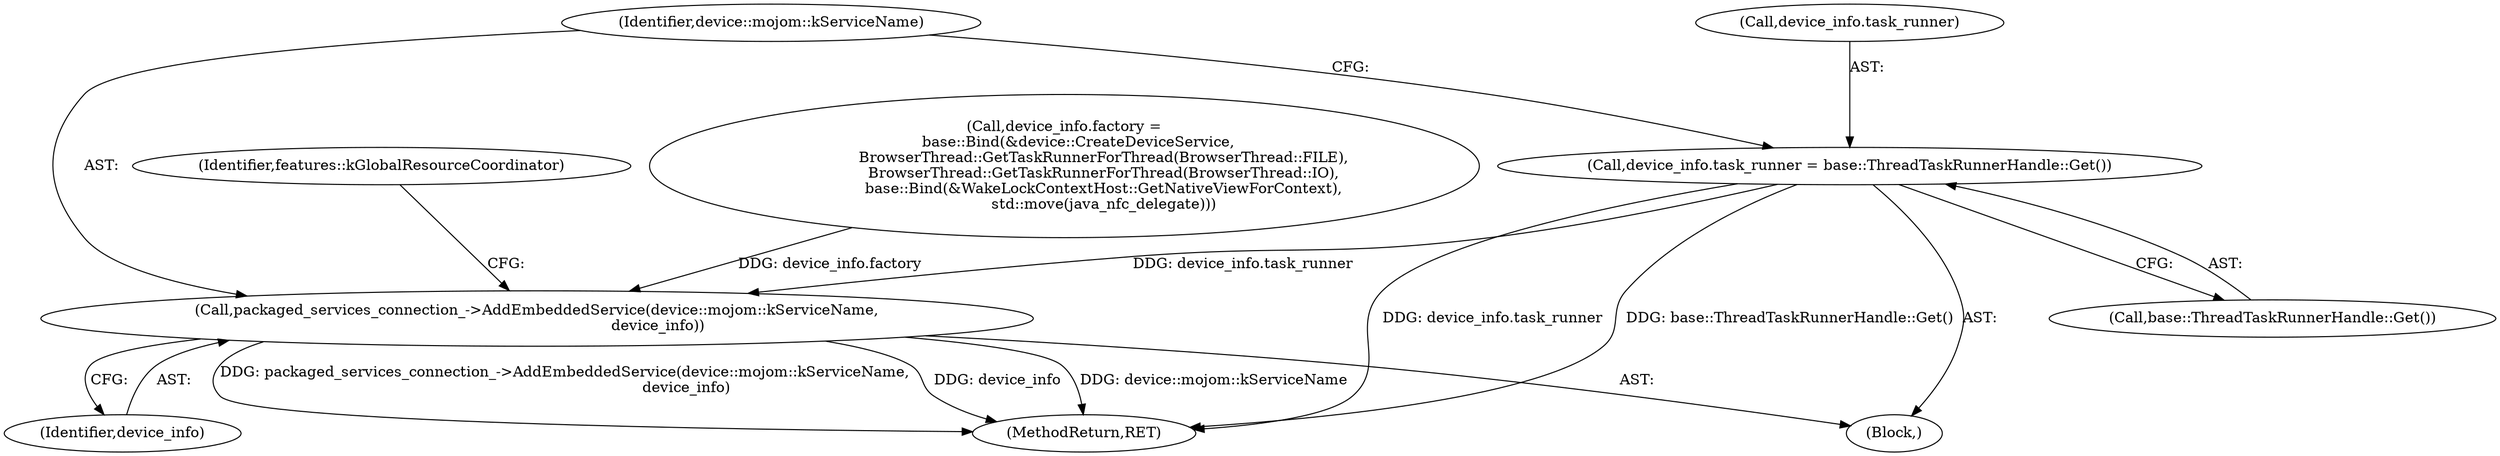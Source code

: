 digraph "0_Chrome_bc1f34b9be509f1404f0bb1ba1947614d5f0bcd1_3@API" {
"1000228" [label="(Call,device_info.task_runner = base::ThreadTaskRunnerHandle::Get())"];
"1000233" [label="(Call,packaged_services_connection_->AddEmbeddedService(device::mojom::kServiceName,\n                                                    device_info))"];
"1000234" [label="(Identifier,device::mojom::kServiceName)"];
"1000235" [label="(Identifier,device_info)"];
"1000331" [label="(MethodReturn,RET)"];
"1000229" [label="(Call,device_info.task_runner)"];
"1000101" [label="(Block,)"];
"1000228" [label="(Call,device_info.task_runner = base::ThreadTaskRunnerHandle::Get())"];
"1000232" [label="(Call,base::ThreadTaskRunnerHandle::Get())"];
"1000238" [label="(Identifier,features::kGlobalResourceCoordinator)"];
"1000212" [label="(Call,device_info.factory =\n      base::Bind(&device::CreateDeviceService,\n                 BrowserThread::GetTaskRunnerForThread(BrowserThread::FILE),\n                 BrowserThread::GetTaskRunnerForThread(BrowserThread::IO),\n                 base::Bind(&WakeLockContextHost::GetNativeViewForContext),\n                 std::move(java_nfc_delegate)))"];
"1000233" [label="(Call,packaged_services_connection_->AddEmbeddedService(device::mojom::kServiceName,\n                                                    device_info))"];
"1000228" -> "1000101"  [label="AST: "];
"1000228" -> "1000232"  [label="CFG: "];
"1000229" -> "1000228"  [label="AST: "];
"1000232" -> "1000228"  [label="AST: "];
"1000234" -> "1000228"  [label="CFG: "];
"1000228" -> "1000331"  [label="DDG: device_info.task_runner"];
"1000228" -> "1000331"  [label="DDG: base::ThreadTaskRunnerHandle::Get()"];
"1000228" -> "1000233"  [label="DDG: device_info.task_runner"];
"1000233" -> "1000101"  [label="AST: "];
"1000233" -> "1000235"  [label="CFG: "];
"1000234" -> "1000233"  [label="AST: "];
"1000235" -> "1000233"  [label="AST: "];
"1000238" -> "1000233"  [label="CFG: "];
"1000233" -> "1000331"  [label="DDG: packaged_services_connection_->AddEmbeddedService(device::mojom::kServiceName,\n                                                    device_info)"];
"1000233" -> "1000331"  [label="DDG: device_info"];
"1000233" -> "1000331"  [label="DDG: device::mojom::kServiceName"];
"1000212" -> "1000233"  [label="DDG: device_info.factory"];
}
